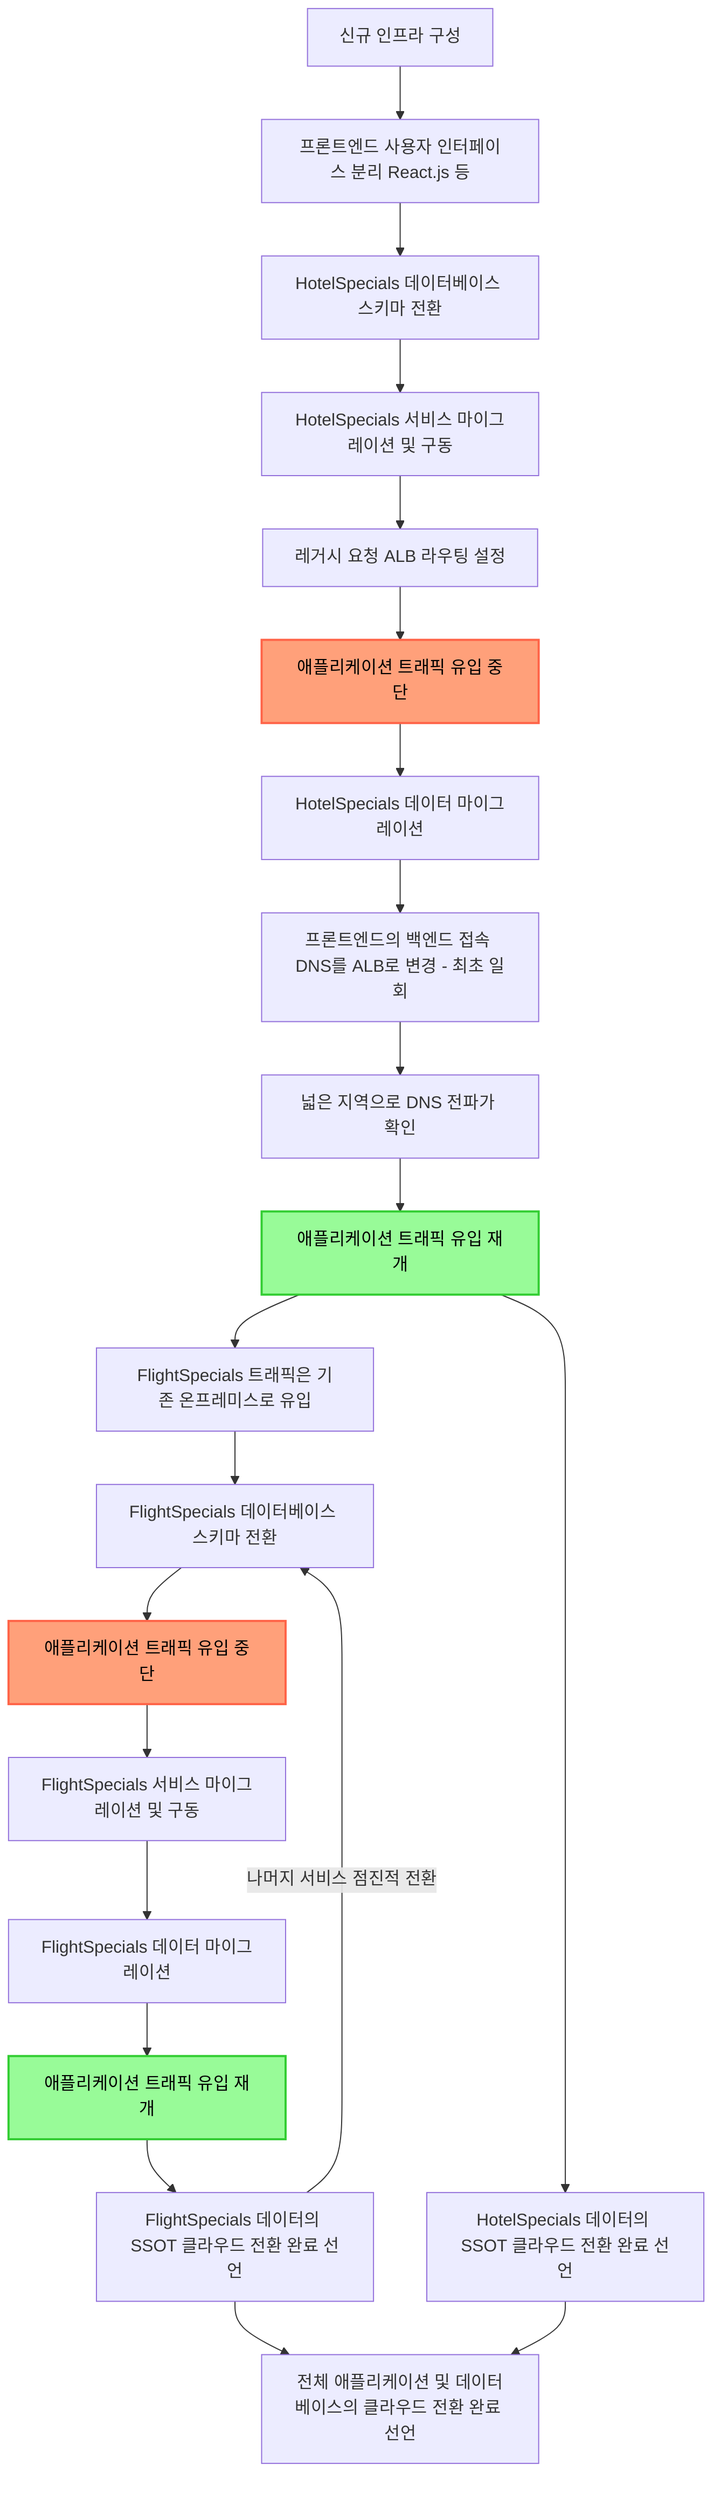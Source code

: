 graph TD
A[신규 인프라 구성] --> B[프론트엔드 사용자 인터페이스 분리 React.js 등]
B --> C[HotelSpecials 데이터베이스 스키마 전환]
C --> D[HotelSpecials 서비스 마이그레이션 및 구동]
D --> E[레거시 요청 ALB 라우팅 설정]
E --> F[애플리케이션 트래픽 유입 중단]
F --> G[HotelSpecials 데이터 마이그레이션]
G --> H[프론트엔드의 백엔드 접속 DNS를 ALB로 변경 - 최초 일회]
H --> I[넓은 지역으로 DNS 전파가 확인]
I --> J[애플리케이션 트래픽 유입 재개]
J --> K[HotelSpecials 데이터의 SSOT 클라우드 전환 완료 선언]
J --> L[FlightSpecials 트래픽은 기존 온프레미스로 유입]
L --> M[FlightSpecials 데이터베이스 스키마 전환]
M --> N[애플리케이션 트래픽 유입 중단]
N --> O[FlightSpecials 서비스 마이그레이션 및 구동]
O --> P[FlightSpecials 데이터 마이그레이션]
P --> Q[애플리케이션 트래픽 유입 재개]
Q --> R[FlightSpecials 데이터의 SSOT 클라우드 전환 완료 선언]
%%R1[점진적 전환]
%%R ---> R1
R -->|나머지 서비스 점진적 전환| M
X[전체 애플리케이션 및 데이터베이스의 클라우드 전환 완료 선언]
R --> X
K --> X

style F fill:#FFA07A,stroke:#FF6347,stroke-width:2px,color:#000000
style J fill:#98FB98,stroke:#32CD32,stroke-width:2px,color:#000000
style N fill:#FFA07A,stroke:#FF6347,stroke-width:2px,color:#000000
style Q fill:#98FB98,stroke:#32CD32,stroke-width:2px,color:#000000